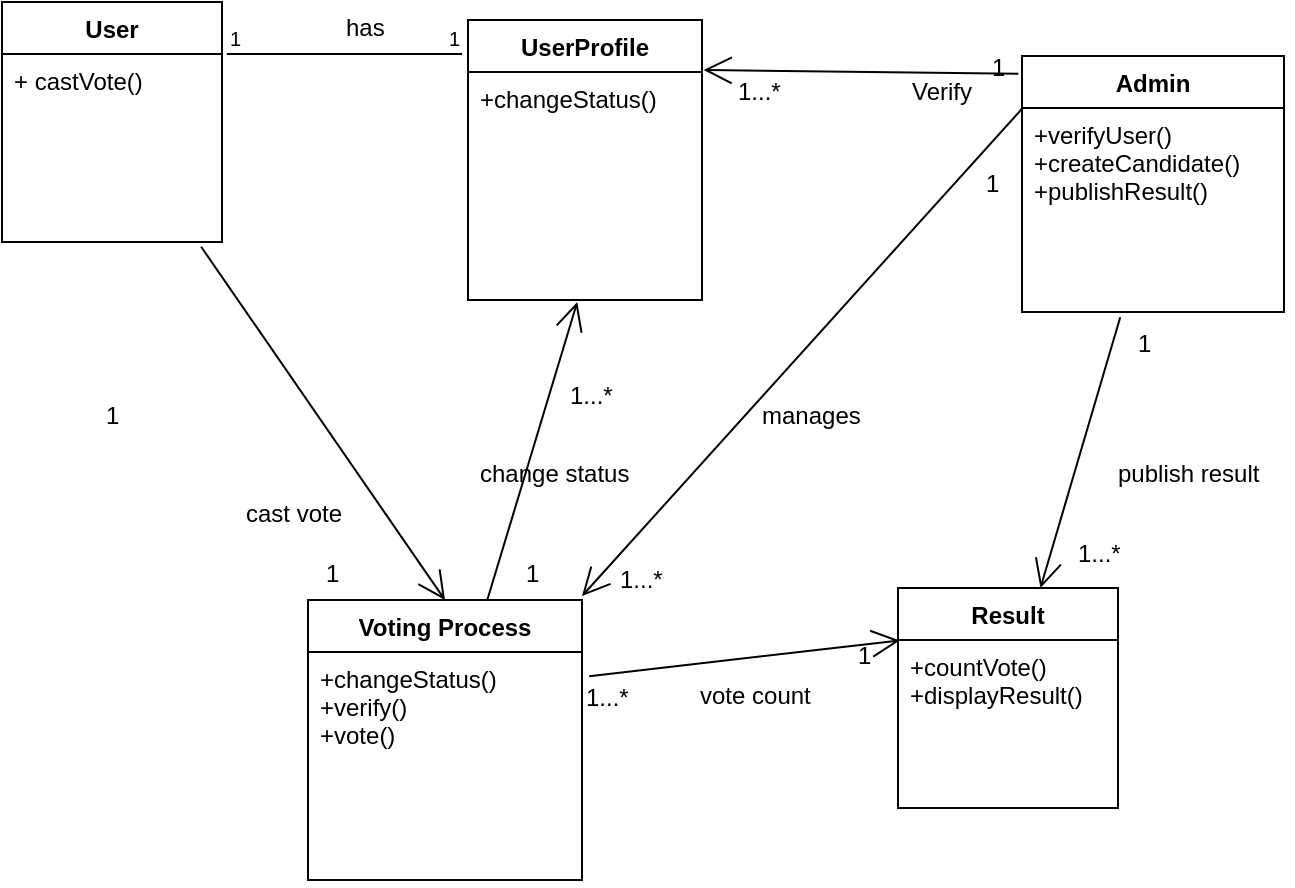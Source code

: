 <mxfile version="12.2.6" type="github" pages="1">
  <diagram id="ppIIxIEaHlcZGKq-k6Io" name="Page-1">
    <mxGraphModel dx="1205" dy="628" grid="1" gridSize="10" guides="1" tooltips="1" connect="1" arrows="1" fold="1" page="1" pageScale="1" pageWidth="827" pageHeight="1169" math="0" shadow="0">
      <root>
        <mxCell id="0"/>
        <mxCell id="1" parent="0"/>
        <mxCell id="t7qmLVAt3Mfx72oACU28-5" value="Admin" style="swimlane;fontStyle=1;align=center;verticalAlign=top;childLayout=stackLayout;horizontal=1;startSize=26;horizontalStack=0;resizeParent=1;resizeParentMax=0;resizeLast=0;collapsible=1;marginBottom=0;" vertex="1" parent="1">
          <mxGeometry x="530" y="40" width="131" height="128" as="geometry"/>
        </mxCell>
        <mxCell id="t7qmLVAt3Mfx72oACU28-8" value="+verifyUser()&#xa;+createCandidate()&#xa;+publishResult()" style="text;strokeColor=none;fillColor=none;align=left;verticalAlign=top;spacingLeft=4;spacingRight=4;overflow=hidden;rotatable=0;points=[[0,0.5],[1,0.5]];portConstraint=eastwest;" vertex="1" parent="t7qmLVAt3Mfx72oACU28-5">
          <mxGeometry y="26" width="131" height="102" as="geometry"/>
        </mxCell>
        <mxCell id="t7qmLVAt3Mfx72oACU28-9" value="Result" style="swimlane;fontStyle=1;align=center;verticalAlign=top;childLayout=stackLayout;horizontal=1;startSize=26;horizontalStack=0;resizeParent=1;resizeParentMax=0;resizeLast=0;collapsible=1;marginBottom=0;" vertex="1" parent="1">
          <mxGeometry x="468" y="306" width="110" height="110" as="geometry">
            <mxRectangle x="450" y="339" width="70" height="26" as="alternateBounds"/>
          </mxGeometry>
        </mxCell>
        <mxCell id="t7qmLVAt3Mfx72oACU28-12" value="+countVote()&#xa;+displayResult()" style="text;strokeColor=none;fillColor=none;align=left;verticalAlign=top;spacingLeft=4;spacingRight=4;overflow=hidden;rotatable=0;points=[[0,0.5],[1,0.5]];portConstraint=eastwest;" vertex="1" parent="t7qmLVAt3Mfx72oACU28-9">
          <mxGeometry y="26" width="110" height="84" as="geometry"/>
        </mxCell>
        <mxCell id="t7qmLVAt3Mfx72oACU28-13" value="Voting Process" style="swimlane;fontStyle=1;align=center;verticalAlign=top;childLayout=stackLayout;horizontal=1;startSize=26;horizontalStack=0;resizeParent=1;resizeParentMax=0;resizeLast=0;collapsible=1;marginBottom=0;" vertex="1" parent="1">
          <mxGeometry x="173" y="312" width="137" height="140" as="geometry"/>
        </mxCell>
        <mxCell id="t7qmLVAt3Mfx72oACU28-16" value="+changeStatus()&#xa;+verify()&#xa;+vote()" style="text;strokeColor=none;fillColor=none;align=left;verticalAlign=top;spacingLeft=4;spacingRight=4;overflow=hidden;rotatable=0;points=[[0,0.5],[1,0.5]];portConstraint=eastwest;" vertex="1" parent="t7qmLVAt3Mfx72oACU28-13">
          <mxGeometry y="26" width="137" height="114" as="geometry"/>
        </mxCell>
        <mxCell id="t7qmLVAt3Mfx72oACU28-18" value="UserProfile" style="swimlane;fontStyle=1;align=center;verticalAlign=top;childLayout=stackLayout;horizontal=1;startSize=26;horizontalStack=0;resizeParent=1;resizeParentMax=0;resizeLast=0;collapsible=1;marginBottom=0;" vertex="1" parent="1">
          <mxGeometry x="253" y="22" width="117" height="140" as="geometry"/>
        </mxCell>
        <mxCell id="t7qmLVAt3Mfx72oACU28-21" value="+changeStatus()&#xa;&#xa;" style="text;strokeColor=none;fillColor=none;align=left;verticalAlign=top;spacingLeft=4;spacingRight=4;overflow=hidden;rotatable=0;points=[[0,0.5],[1,0.5]];portConstraint=eastwest;" vertex="1" parent="t7qmLVAt3Mfx72oACU28-18">
          <mxGeometry y="26" width="117" height="114" as="geometry"/>
        </mxCell>
        <mxCell id="t7qmLVAt3Mfx72oACU28-22" value="" style="endArrow=open;endFill=1;endSize=12;html=1;exitX=-0.014;exitY=0.069;exitDx=0;exitDy=0;exitPerimeter=0;entryX=1.007;entryY=-0.009;entryDx=0;entryDy=0;entryPerimeter=0;" edge="1" parent="1" source="t7qmLVAt3Mfx72oACU28-5" target="t7qmLVAt3Mfx72oACU28-21">
          <mxGeometry width="160" relative="1" as="geometry">
            <mxPoint x="200" y="180" as="sourcePoint"/>
            <mxPoint x="414.44" y="43.556" as="targetPoint"/>
          </mxGeometry>
        </mxCell>
        <mxCell id="t7qmLVAt3Mfx72oACU28-23" value="Verify" style="text;html=1;resizable=0;points=[];autosize=1;align=left;verticalAlign=top;spacingTop=-4;" vertex="1" parent="1">
          <mxGeometry x="473" y="48" width="50" height="20" as="geometry"/>
        </mxCell>
        <mxCell id="t7qmLVAt3Mfx72oACU28-24" value="has" style="text;html=1;resizable=0;points=[];autosize=1;align=left;verticalAlign=top;spacingTop=-4;" vertex="1" parent="1">
          <mxGeometry x="190" y="16" width="40" height="20" as="geometry"/>
        </mxCell>
        <mxCell id="t7qmLVAt3Mfx72oACU28-25" value="" style="endArrow=open;endFill=1;endSize=12;html=1;exitX=0.375;exitY=1.026;exitDx=0;exitDy=0;exitPerimeter=0;" edge="1" parent="1" source="t7qmLVAt3Mfx72oACU28-8" target="t7qmLVAt3Mfx72oACU28-9">
          <mxGeometry width="160" relative="1" as="geometry">
            <mxPoint x="620" y="250" as="sourcePoint"/>
            <mxPoint x="780" y="250" as="targetPoint"/>
          </mxGeometry>
        </mxCell>
        <mxCell id="t7qmLVAt3Mfx72oACU28-26" value="publish result" style="text;html=1;resizable=0;points=[];autosize=1;align=left;verticalAlign=top;spacingTop=-4;" vertex="1" parent="1">
          <mxGeometry x="575.5" y="239" width="90" height="20" as="geometry"/>
        </mxCell>
        <mxCell id="t7qmLVAt3Mfx72oACU28-27" value="1" style="text;html=1;resizable=0;points=[];autosize=1;align=left;verticalAlign=top;spacingTop=-4;" vertex="1" parent="1">
          <mxGeometry x="585.5" y="174" width="20" height="20" as="geometry"/>
        </mxCell>
        <mxCell id="t7qmLVAt3Mfx72oACU28-28" value="1...*" style="text;html=1;resizable=0;points=[];autosize=1;align=left;verticalAlign=top;spacingTop=-4;" vertex="1" parent="1">
          <mxGeometry x="555.5" y="279" width="40" height="20" as="geometry"/>
        </mxCell>
        <mxCell id="t7qmLVAt3Mfx72oACU28-29" value="" style="endArrow=open;endFill=1;endSize=12;html=1;entryX=0.5;entryY=0;entryDx=0;entryDy=0;exitX=0.905;exitY=1.025;exitDx=0;exitDy=0;exitPerimeter=0;" edge="1" parent="1" source="t7qmLVAt3Mfx72oACU28-50" target="t7qmLVAt3Mfx72oACU28-13">
          <mxGeometry width="160" relative="1" as="geometry">
            <mxPoint x="94.72" y="104.742" as="sourcePoint"/>
            <mxPoint x="210" y="260" as="targetPoint"/>
          </mxGeometry>
        </mxCell>
        <mxCell id="t7qmLVAt3Mfx72oACU28-30" value="cast vote" style="text;html=1;resizable=0;points=[];autosize=1;align=left;verticalAlign=top;spacingTop=-4;" vertex="1" parent="1">
          <mxGeometry x="140" y="259" width="60" height="20" as="geometry"/>
        </mxCell>
        <mxCell id="t7qmLVAt3Mfx72oACU28-31" value="1" style="text;html=1;resizable=0;points=[];autosize=1;align=left;verticalAlign=top;spacingTop=-4;" vertex="1" parent="1">
          <mxGeometry x="70" y="210" width="20" height="20" as="geometry"/>
        </mxCell>
        <mxCell id="t7qmLVAt3Mfx72oACU28-32" value="1" style="text;html=1;resizable=0;points=[];autosize=1;align=left;verticalAlign=top;spacingTop=-4;" vertex="1" parent="1">
          <mxGeometry x="180" y="289" width="20" height="20" as="geometry"/>
        </mxCell>
        <mxCell id="t7qmLVAt3Mfx72oACU28-33" value="" style="endArrow=open;endFill=1;endSize=12;html=1;entryX=0.467;entryY=1.009;entryDx=0;entryDy=0;entryPerimeter=0;" edge="1" parent="1" source="t7qmLVAt3Mfx72oACU28-13" target="t7qmLVAt3Mfx72oACU28-21">
          <mxGeometry width="160" relative="1" as="geometry">
            <mxPoint x="233" y="258.5" as="sourcePoint"/>
            <mxPoint x="393" y="258.5" as="targetPoint"/>
          </mxGeometry>
        </mxCell>
        <mxCell id="t7qmLVAt3Mfx72oACU28-34" value="1" style="text;html=1;resizable=0;points=[];autosize=1;align=left;verticalAlign=top;spacingTop=-4;" vertex="1" parent="1">
          <mxGeometry x="280" y="288.5" width="20" height="20" as="geometry"/>
        </mxCell>
        <mxCell id="t7qmLVAt3Mfx72oACU28-35" value="change status" style="text;html=1;resizable=0;points=[];autosize=1;align=left;verticalAlign=top;spacingTop=-4;" vertex="1" parent="1">
          <mxGeometry x="257" y="239" width="90" height="20" as="geometry"/>
        </mxCell>
        <mxCell id="t7qmLVAt3Mfx72oACU28-36" value="1...*" style="text;html=1;resizable=0;points=[];autosize=1;align=left;verticalAlign=top;spacingTop=-4;" vertex="1" parent="1">
          <mxGeometry x="302" y="200" width="40" height="20" as="geometry"/>
        </mxCell>
        <mxCell id="t7qmLVAt3Mfx72oACU28-37" value="" style="endArrow=open;endFill=1;endSize=12;html=1;exitX=-0.001;exitY=0.005;exitDx=0;exitDy=0;exitPerimeter=0;entryX=1;entryY=-0.014;entryDx=0;entryDy=0;entryPerimeter=0;" edge="1" parent="1" source="t7qmLVAt3Mfx72oACU28-8" target="t7qmLVAt3Mfx72oACU28-13">
          <mxGeometry width="160" relative="1" as="geometry">
            <mxPoint x="385" y="242.5" as="sourcePoint"/>
            <mxPoint x="330" y="310" as="targetPoint"/>
          </mxGeometry>
        </mxCell>
        <mxCell id="t7qmLVAt3Mfx72oACU28-38" value="manages" style="text;html=1;resizable=0;points=[];autosize=1;align=left;verticalAlign=top;spacingTop=-4;" vertex="1" parent="1">
          <mxGeometry x="398" y="210" width="60" height="20" as="geometry"/>
        </mxCell>
        <mxCell id="t7qmLVAt3Mfx72oACU28-39" value="1" style="text;html=1;resizable=0;points=[];autosize=1;align=left;verticalAlign=top;spacingTop=-4;" vertex="1" parent="1">
          <mxGeometry x="510" y="94" width="20" height="20" as="geometry"/>
        </mxCell>
        <mxCell id="t7qmLVAt3Mfx72oACU28-40" value="1...*" style="text;html=1;resizable=0;points=[];autosize=1;align=left;verticalAlign=top;spacingTop=-4;" vertex="1" parent="1">
          <mxGeometry x="327" y="292" width="40" height="20" as="geometry"/>
        </mxCell>
        <mxCell id="t7qmLVAt3Mfx72oACU28-41" value="1" style="text;html=1;resizable=0;points=[];autosize=1;align=left;verticalAlign=top;spacingTop=-4;" vertex="1" parent="1">
          <mxGeometry x="513" y="36" width="20" height="20" as="geometry"/>
        </mxCell>
        <mxCell id="t7qmLVAt3Mfx72oACU28-42" value="1...*" style="text;html=1;resizable=0;points=[];autosize=1;align=left;verticalAlign=top;spacingTop=-4;" vertex="1" parent="1">
          <mxGeometry x="386" y="48" width="40" height="20" as="geometry"/>
        </mxCell>
        <mxCell id="t7qmLVAt3Mfx72oACU28-43" value="vote count" style="text;html=1;resizable=0;points=[];autosize=1;align=left;verticalAlign=top;spacingTop=-4;" vertex="1" parent="1">
          <mxGeometry x="367" y="350" width="70" height="20" as="geometry"/>
        </mxCell>
        <mxCell id="t7qmLVAt3Mfx72oACU28-44" value="1...*" style="text;html=1;resizable=0;points=[];autosize=1;align=left;verticalAlign=top;spacingTop=-4;" vertex="1" parent="1">
          <mxGeometry x="310" y="351" width="40" height="20" as="geometry"/>
        </mxCell>
        <mxCell id="t7qmLVAt3Mfx72oACU28-45" value="1" style="text;html=1;resizable=0;points=[];autosize=1;align=left;verticalAlign=top;spacingTop=-4;" vertex="1" parent="1">
          <mxGeometry x="446" y="330" width="20" height="20" as="geometry"/>
        </mxCell>
        <mxCell id="t7qmLVAt3Mfx72oACU28-46" value="" style="endArrow=none;html=1;exitX=1.022;exitY=0;exitDx=0;exitDy=0;exitPerimeter=0;" edge="1" parent="1" source="t7qmLVAt3Mfx72oACU28-50">
          <mxGeometry relative="1" as="geometry">
            <mxPoint x="160" y="38" as="sourcePoint"/>
            <mxPoint x="250" y="39" as="targetPoint"/>
          </mxGeometry>
        </mxCell>
        <mxCell id="t7qmLVAt3Mfx72oACU28-47" value="1" style="resizable=0;html=1;align=left;verticalAlign=bottom;labelBackgroundColor=#ffffff;fontSize=10;" connectable="0" vertex="1" parent="t7qmLVAt3Mfx72oACU28-46">
          <mxGeometry x="-1" relative="1" as="geometry"/>
        </mxCell>
        <mxCell id="t7qmLVAt3Mfx72oACU28-48" value="1" style="resizable=0;html=1;align=right;verticalAlign=bottom;labelBackgroundColor=#ffffff;fontSize=10;" connectable="0" vertex="1" parent="t7qmLVAt3Mfx72oACU28-46">
          <mxGeometry x="1" relative="1" as="geometry"/>
        </mxCell>
        <mxCell id="t7qmLVAt3Mfx72oACU28-49" value="User" style="swimlane;fontStyle=1;childLayout=stackLayout;horizontal=1;startSize=26;fillColor=none;horizontalStack=0;resizeParent=1;resizeParentMax=0;resizeLast=0;collapsible=1;marginBottom=0;" vertex="1" parent="1">
          <mxGeometry x="20" y="13" width="110" height="120" as="geometry"/>
        </mxCell>
        <mxCell id="t7qmLVAt3Mfx72oACU28-50" value="+ castVote()&#xa;" style="text;strokeColor=none;fillColor=none;align=left;verticalAlign=top;spacingLeft=4;spacingRight=4;overflow=hidden;rotatable=0;points=[[0,0.5],[1,0.5]];portConstraint=eastwest;" vertex="1" parent="t7qmLVAt3Mfx72oACU28-49">
          <mxGeometry y="26" width="110" height="94" as="geometry"/>
        </mxCell>
        <mxCell id="t7qmLVAt3Mfx72oACU28-55" value="" style="endArrow=open;endFill=1;endSize=12;html=1;exitX=0.09;exitY=-0.044;exitDx=0;exitDy=0;exitPerimeter=0;entryX=1.144;entryY=0.112;entryDx=0;entryDy=0;entryPerimeter=0;" edge="1" parent="1" source="t7qmLVAt3Mfx72oACU28-44" target="t7qmLVAt3Mfx72oACU28-45">
          <mxGeometry width="160" relative="1" as="geometry">
            <mxPoint x="589.125" y="180.652" as="sourcePoint"/>
            <mxPoint x="549.217" y="316" as="targetPoint"/>
          </mxGeometry>
        </mxCell>
      </root>
    </mxGraphModel>
  </diagram>
</mxfile>

